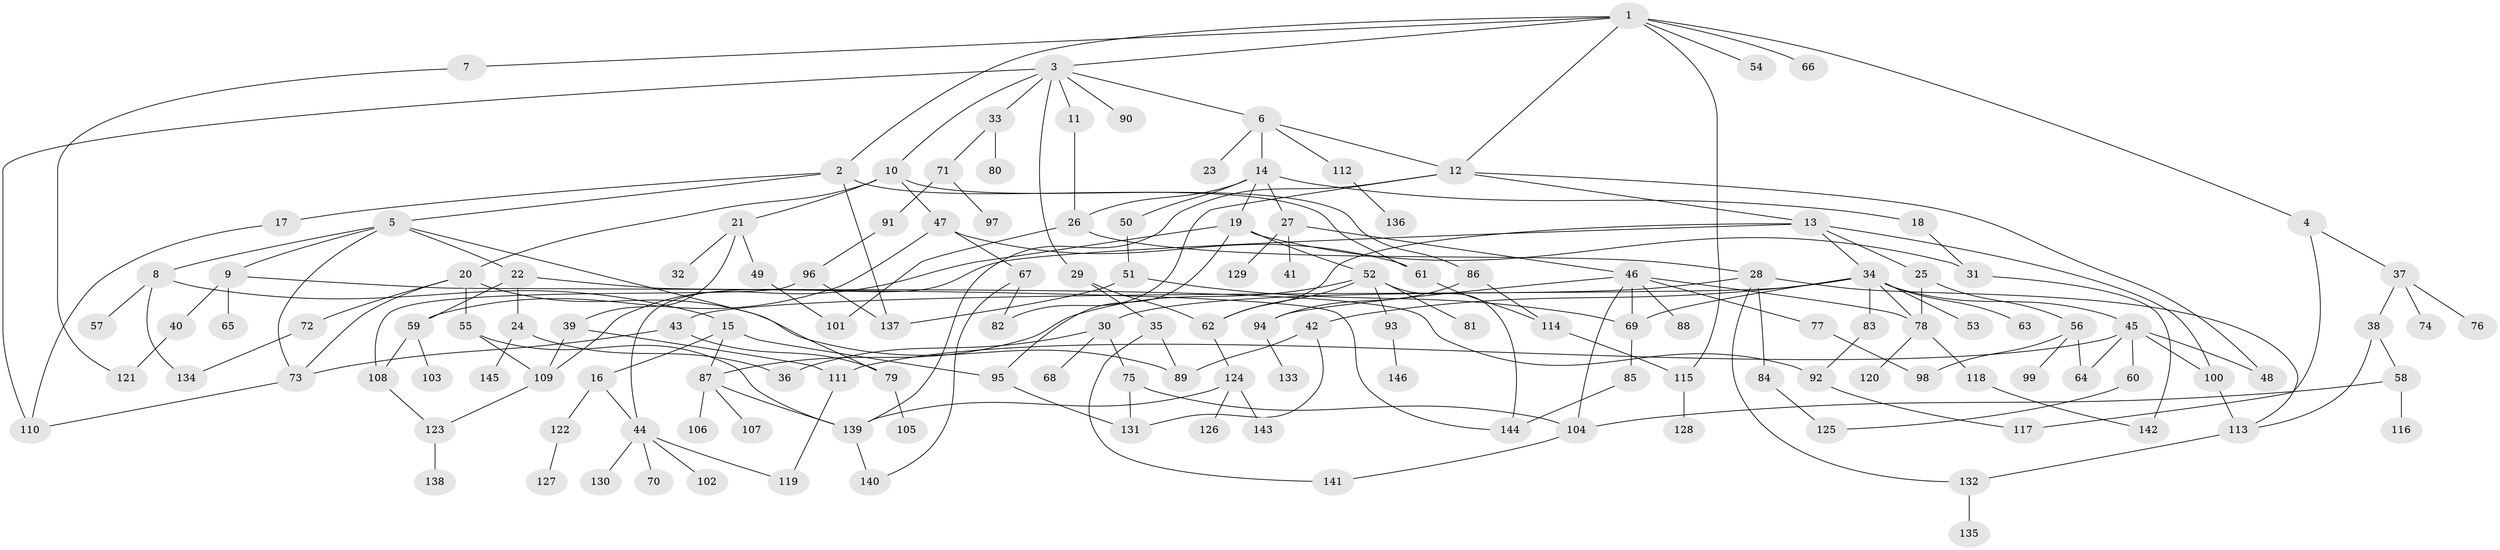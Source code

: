// Generated by graph-tools (version 1.1) at 2025/34/03/09/25 02:34:23]
// undirected, 146 vertices, 204 edges
graph export_dot {
graph [start="1"]
  node [color=gray90,style=filled];
  1;
  2;
  3;
  4;
  5;
  6;
  7;
  8;
  9;
  10;
  11;
  12;
  13;
  14;
  15;
  16;
  17;
  18;
  19;
  20;
  21;
  22;
  23;
  24;
  25;
  26;
  27;
  28;
  29;
  30;
  31;
  32;
  33;
  34;
  35;
  36;
  37;
  38;
  39;
  40;
  41;
  42;
  43;
  44;
  45;
  46;
  47;
  48;
  49;
  50;
  51;
  52;
  53;
  54;
  55;
  56;
  57;
  58;
  59;
  60;
  61;
  62;
  63;
  64;
  65;
  66;
  67;
  68;
  69;
  70;
  71;
  72;
  73;
  74;
  75;
  76;
  77;
  78;
  79;
  80;
  81;
  82;
  83;
  84;
  85;
  86;
  87;
  88;
  89;
  90;
  91;
  92;
  93;
  94;
  95;
  96;
  97;
  98;
  99;
  100;
  101;
  102;
  103;
  104;
  105;
  106;
  107;
  108;
  109;
  110;
  111;
  112;
  113;
  114;
  115;
  116;
  117;
  118;
  119;
  120;
  121;
  122;
  123;
  124;
  125;
  126;
  127;
  128;
  129;
  130;
  131;
  132;
  133;
  134;
  135;
  136;
  137;
  138;
  139;
  140;
  141;
  142;
  143;
  144;
  145;
  146;
  1 -- 2;
  1 -- 3;
  1 -- 4;
  1 -- 7;
  1 -- 54;
  1 -- 66;
  1 -- 115;
  1 -- 12;
  2 -- 5;
  2 -- 17;
  2 -- 61;
  2 -- 137;
  3 -- 6;
  3 -- 10;
  3 -- 11;
  3 -- 29;
  3 -- 33;
  3 -- 90;
  3 -- 110;
  4 -- 37;
  4 -- 117;
  5 -- 8;
  5 -- 9;
  5 -- 22;
  5 -- 79;
  5 -- 73;
  6 -- 12;
  6 -- 14;
  6 -- 23;
  6 -- 112;
  7 -- 121;
  8 -- 15;
  8 -- 57;
  8 -- 134;
  9 -- 40;
  9 -- 65;
  9 -- 144;
  10 -- 20;
  10 -- 21;
  10 -- 47;
  10 -- 86;
  11 -- 26;
  12 -- 13;
  12 -- 82;
  12 -- 48;
  12 -- 139;
  13 -- 25;
  13 -- 34;
  13 -- 100;
  13 -- 62;
  13 -- 44;
  14 -- 18;
  14 -- 19;
  14 -- 27;
  14 -- 50;
  14 -- 26;
  15 -- 16;
  15 -- 87;
  15 -- 95;
  16 -- 44;
  16 -- 122;
  17 -- 110;
  18 -- 31;
  19 -- 31;
  19 -- 52;
  19 -- 95;
  19 -- 109;
  20 -- 55;
  20 -- 72;
  20 -- 73;
  20 -- 89;
  21 -- 32;
  21 -- 39;
  21 -- 49;
  22 -- 24;
  22 -- 92;
  22 -- 59;
  24 -- 145;
  24 -- 36;
  25 -- 56;
  25 -- 78;
  26 -- 28;
  26 -- 101;
  27 -- 41;
  27 -- 46;
  27 -- 129;
  28 -- 30;
  28 -- 84;
  28 -- 132;
  28 -- 113;
  29 -- 35;
  29 -- 62;
  30 -- 36;
  30 -- 68;
  30 -- 75;
  31 -- 142;
  33 -- 71;
  33 -- 80;
  34 -- 42;
  34 -- 43;
  34 -- 45;
  34 -- 53;
  34 -- 63;
  34 -- 69;
  34 -- 83;
  34 -- 78;
  35 -- 141;
  35 -- 89;
  37 -- 38;
  37 -- 74;
  37 -- 76;
  38 -- 58;
  38 -- 113;
  39 -- 109;
  39 -- 111;
  40 -- 121;
  42 -- 89;
  42 -- 131;
  43 -- 79;
  43 -- 73;
  44 -- 70;
  44 -- 102;
  44 -- 119;
  44 -- 130;
  45 -- 48;
  45 -- 60;
  45 -- 64;
  45 -- 100;
  45 -- 111;
  46 -- 77;
  46 -- 78;
  46 -- 88;
  46 -- 69;
  46 -- 104;
  46 -- 94;
  47 -- 59;
  47 -- 67;
  47 -- 61;
  49 -- 101;
  50 -- 51;
  51 -- 137;
  51 -- 69;
  52 -- 62;
  52 -- 81;
  52 -- 93;
  52 -- 87;
  52 -- 144;
  55 -- 109;
  55 -- 139;
  56 -- 64;
  56 -- 98;
  56 -- 99;
  58 -- 116;
  58 -- 104;
  59 -- 103;
  59 -- 108;
  60 -- 125;
  61 -- 114;
  62 -- 124;
  67 -- 140;
  67 -- 82;
  69 -- 85;
  71 -- 91;
  71 -- 97;
  72 -- 134;
  73 -- 110;
  75 -- 104;
  75 -- 131;
  77 -- 98;
  78 -- 118;
  78 -- 120;
  79 -- 105;
  83 -- 92;
  84 -- 125;
  85 -- 144;
  86 -- 94;
  86 -- 114;
  87 -- 106;
  87 -- 107;
  87 -- 139;
  91 -- 96;
  92 -- 117;
  93 -- 146;
  94 -- 133;
  95 -- 131;
  96 -- 108;
  96 -- 137;
  100 -- 113;
  104 -- 141;
  108 -- 123;
  109 -- 123;
  111 -- 119;
  112 -- 136;
  113 -- 132;
  114 -- 115;
  115 -- 128;
  118 -- 142;
  122 -- 127;
  123 -- 138;
  124 -- 126;
  124 -- 139;
  124 -- 143;
  132 -- 135;
  139 -- 140;
}
